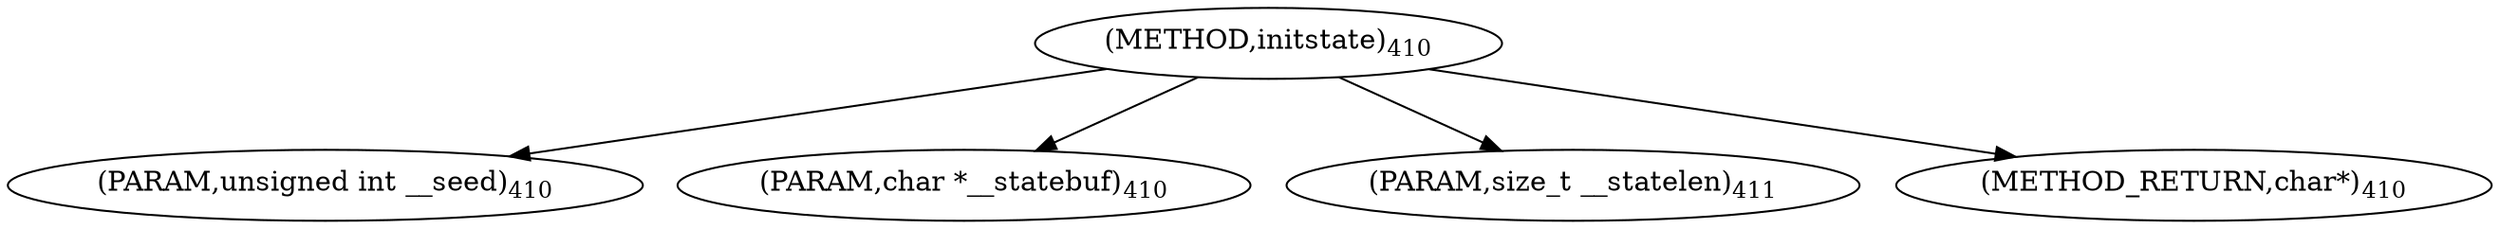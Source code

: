 digraph "initstate" {  
"21758" [label = <(METHOD,initstate)<SUB>410</SUB>> ]
"21759" [label = <(PARAM,unsigned int __seed)<SUB>410</SUB>> ]
"21760" [label = <(PARAM,char *__statebuf)<SUB>410</SUB>> ]
"21761" [label = <(PARAM,size_t __statelen)<SUB>411</SUB>> ]
"21762" [label = <(METHOD_RETURN,char*)<SUB>410</SUB>> ]
  "21758" -> "21759" 
  "21758" -> "21760" 
  "21758" -> "21761" 
  "21758" -> "21762" 
}
